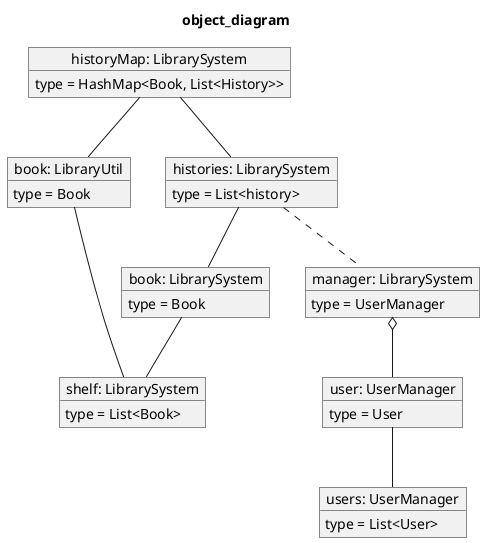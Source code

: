 @startuml
title object_diagram

object "historyMap: LibrarySystem" as historyMap
historyMap : type = HashMap<Book, List<History>>

object "book: LibraryUtil" as book
book : type = Book
object "histories: LibrarySystem" as histories
histories : type = List<history>

object "shelf: LibrarySystem" as shelf
shelf : type = List<Book>

object "book: LibrarySystem" as book_history
book_history : type = Book

object "manager: LibrarySystem" as manager
manager : type = UserManager

object "user: UserManager" as user
user : type = User

object "users: UserManager" as users
users : type = List<User>



historyMap -- book
historyMap -- histories

book_history -- shelf
book -- shelf
histories .. manager
manager o-- user
user -- users
histories -- book_history

@enduml